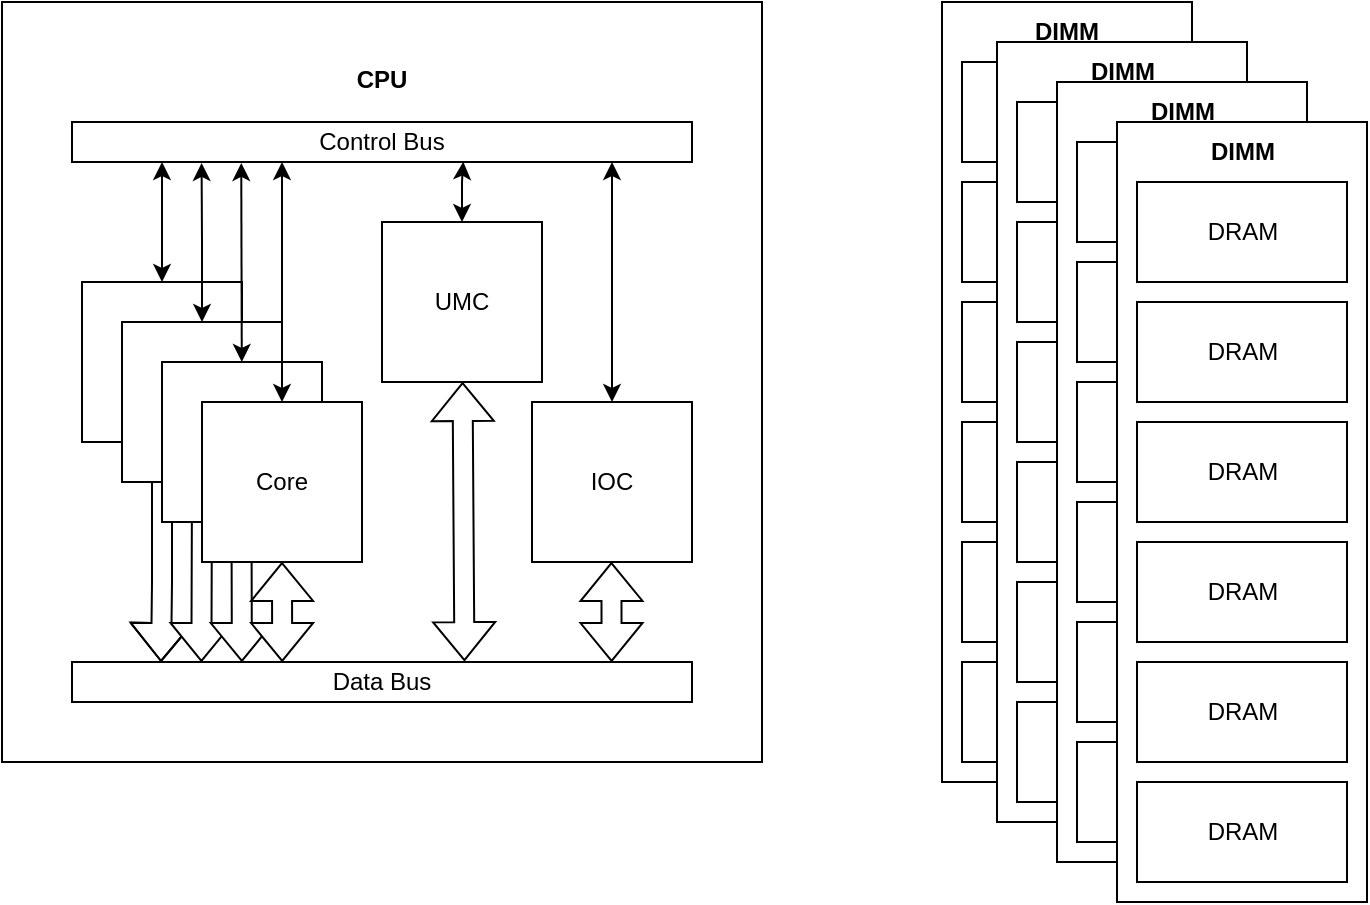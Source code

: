 <mxfile version="20.2.4" type="github">
  <diagram id="J__HdVsJIr5SyrQDiXUM" name="Page-1">
    <mxGraphModel dx="1102" dy="587" grid="1" gridSize="10" guides="1" tooltips="1" connect="1" arrows="1" fold="1" page="1" pageScale="1" pageWidth="800" pageHeight="800" math="0" shadow="0">
      <root>
        <mxCell id="0" />
        <mxCell id="1" parent="0" />
        <mxCell id="qEeFTIqIXQlI-F8TJPD6-39" value="&lt;div&gt;&lt;b&gt;CPU&lt;/b&gt;&lt;/div&gt;&lt;div&gt;&lt;b&gt;&lt;br&gt;&lt;/b&gt;&lt;/div&gt;&lt;div&gt;&lt;b&gt;&lt;br&gt;&lt;/b&gt;&lt;/div&gt;&lt;div&gt;&lt;b&gt;&lt;br&gt;&lt;/b&gt;&lt;/div&gt;&lt;div&gt;&lt;b&gt;&lt;br&gt;&lt;/b&gt;&lt;/div&gt;&lt;div&gt;&lt;b&gt;&lt;br&gt;&lt;/b&gt;&lt;/div&gt;&lt;div&gt;&lt;b&gt;&lt;br&gt;&lt;/b&gt;&lt;/div&gt;&lt;div&gt;&lt;b&gt;&lt;br&gt;&lt;/b&gt;&lt;/div&gt;&lt;div&gt;&lt;b&gt;&lt;br&gt;&lt;/b&gt;&lt;/div&gt;&lt;div&gt;&lt;b&gt;&lt;br&gt;&lt;/b&gt;&lt;/div&gt;&lt;div&gt;&lt;b&gt;&lt;br&gt;&lt;/b&gt;&lt;/div&gt;&lt;div&gt;&lt;b&gt;&lt;br&gt;&lt;/b&gt;&lt;/div&gt;&lt;div&gt;&lt;b&gt;&lt;br&gt;&lt;/b&gt;&lt;/div&gt;&lt;div&gt;&lt;b&gt;&lt;br&gt;&lt;/b&gt;&lt;/div&gt;&lt;div&gt;&lt;b&gt;&lt;br&gt;&lt;/b&gt;&lt;/div&gt;&lt;div&gt;&lt;b&gt;&lt;br&gt;&lt;/b&gt;&lt;/div&gt;&lt;div&gt;&lt;b&gt;&lt;br&gt;&lt;/b&gt;&lt;/div&gt;&lt;div&gt;&lt;b&gt;&lt;br&gt;&lt;/b&gt;&lt;/div&gt;&lt;div&gt;&lt;b&gt;&lt;br&gt;&lt;/b&gt;&lt;/div&gt;&lt;div&gt;&lt;b&gt;&lt;br&gt;&lt;/b&gt;&lt;/div&gt;&lt;div&gt;&lt;b&gt;&lt;br&gt;&lt;/b&gt;&lt;/div&gt;&lt;div&gt;&lt;b&gt;&lt;br&gt;&lt;/b&gt;&lt;/div&gt;" style="whiteSpace=wrap;html=1;aspect=fixed;" vertex="1" parent="1">
          <mxGeometry x="40" y="120" width="380" height="380" as="geometry" />
        </mxCell>
        <mxCell id="qEeFTIqIXQlI-F8TJPD6-75" value="" style="shape=flexArrow;endArrow=classic;startArrow=classic;html=1;rounded=0;strokeWidth=1;entryX=0;entryY=0.5;entryDx=0;entryDy=0;exitX=0.726;exitY=1;exitDx=0;exitDy=0;exitPerimeter=0;fillColor=default;" edge="1" parent="1" target="qEeFTIqIXQlI-F8TJPD6-52">
          <mxGeometry width="100" height="100" relative="1" as="geometry">
            <mxPoint x="119.52" y="450" as="sourcePoint" />
            <mxPoint x="119.82" y="360" as="targetPoint" />
            <Array as="points">
              <mxPoint x="120" y="410" />
            </Array>
          </mxGeometry>
        </mxCell>
        <mxCell id="qEeFTIqIXQlI-F8TJPD6-70" value="" style="shape=flexArrow;endArrow=classic;startArrow=classic;html=1;rounded=0;strokeWidth=1;entryX=0;entryY=0.5;entryDx=0;entryDy=0;exitX=0.726;exitY=1;exitDx=0;exitDy=0;exitPerimeter=0;fillColor=default;" edge="1" parent="1" target="qEeFTIqIXQlI-F8TJPD6-50">
          <mxGeometry width="100" height="100" relative="1" as="geometry">
            <mxPoint x="139.7" y="450" as="sourcePoint" />
            <mxPoint x="139.52" y="380" as="targetPoint" />
          </mxGeometry>
        </mxCell>
        <mxCell id="qEeFTIqIXQlI-F8TJPD6-13" value="" style="group" vertex="1" connectable="0" parent="1">
          <mxGeometry x="510" y="120" width="182.5" height="440" as="geometry" />
        </mxCell>
        <mxCell id="qEeFTIqIXQlI-F8TJPD6-12" value="&lt;div&gt;&lt;b&gt;DIMM&lt;/b&gt;&lt;/div&gt;&lt;div&gt;&lt;b&gt;&lt;br&gt;&lt;/b&gt;&lt;/div&gt;&lt;div&gt;&lt;b&gt;&lt;br&gt;&lt;/b&gt;&lt;/div&gt;&lt;div&gt;&lt;b&gt;&lt;br&gt;&lt;/b&gt;&lt;/div&gt;&lt;div&gt;&lt;b&gt;&lt;br&gt;&lt;/b&gt;&lt;/div&gt;&lt;div&gt;&lt;b&gt;&lt;br&gt;&lt;/b&gt;&lt;/div&gt;&lt;div&gt;&lt;b&gt;&lt;br&gt;&lt;/b&gt;&lt;/div&gt;&lt;div&gt;&lt;b&gt;&lt;br&gt;&lt;/b&gt;&lt;/div&gt;&lt;div&gt;&lt;b&gt;&lt;br&gt;&lt;/b&gt;&lt;/div&gt;&lt;div&gt;&lt;b&gt;&lt;br&gt;&lt;/b&gt;&lt;/div&gt;&lt;div&gt;&lt;b&gt;&lt;br&gt;&lt;/b&gt;&lt;/div&gt;&lt;div&gt;&lt;b&gt;&lt;br&gt;&lt;/b&gt;&lt;/div&gt;&lt;div&gt;&lt;b&gt;&lt;br&gt;&lt;/b&gt;&lt;/div&gt;&lt;div&gt;&lt;b&gt;&lt;br&gt;&lt;/b&gt;&lt;/div&gt;&lt;div&gt;&lt;b&gt;&lt;br&gt;&lt;/b&gt;&lt;/div&gt;&lt;div&gt;&lt;b&gt;&lt;br&gt;&lt;/b&gt;&lt;/div&gt;&lt;div&gt;&lt;b&gt;&lt;br&gt;&lt;/b&gt;&lt;/div&gt;&lt;div&gt;&lt;b&gt;&lt;br&gt;&lt;/b&gt;&lt;/div&gt;&lt;div&gt;&lt;b&gt;&lt;br&gt;&lt;/b&gt;&lt;/div&gt;&lt;div&gt;&lt;b&gt;&lt;br&gt;&lt;/b&gt;&lt;/div&gt;&lt;div&gt;&lt;b&gt;&lt;br&gt;&lt;/b&gt;&lt;/div&gt;&lt;div&gt;&lt;b&gt;&lt;br&gt;&lt;/b&gt;&lt;/div&gt;&lt;div&gt;&lt;b&gt;&lt;br&gt;&lt;/b&gt;&lt;/div&gt;&lt;div&gt;&lt;b&gt;&lt;br&gt;&lt;/b&gt;&lt;/div&gt;&lt;div&gt;&lt;b&gt;&lt;br&gt;&lt;/b&gt;&lt;/div&gt;&lt;div&gt;&lt;b&gt;&lt;br&gt;&lt;/b&gt;&lt;/div&gt;" style="rounded=0;whiteSpace=wrap;html=1;" vertex="1" parent="qEeFTIqIXQlI-F8TJPD6-13">
          <mxGeometry width="125" height="390" as="geometry" />
        </mxCell>
        <mxCell id="qEeFTIqIXQlI-F8TJPD6-6" value="DRAM" style="rounded=0;whiteSpace=wrap;html=1;" vertex="1" parent="qEeFTIqIXQlI-F8TJPD6-13">
          <mxGeometry x="10" y="30" width="105" height="50" as="geometry" />
        </mxCell>
        <mxCell id="qEeFTIqIXQlI-F8TJPD6-7" value="DRAM" style="rounded=0;whiteSpace=wrap;html=1;" vertex="1" parent="qEeFTIqIXQlI-F8TJPD6-13">
          <mxGeometry x="10" y="90" width="105" height="50" as="geometry" />
        </mxCell>
        <mxCell id="qEeFTIqIXQlI-F8TJPD6-8" value="DRAM" style="rounded=0;whiteSpace=wrap;html=1;" vertex="1" parent="qEeFTIqIXQlI-F8TJPD6-13">
          <mxGeometry x="10" y="150" width="105" height="50" as="geometry" />
        </mxCell>
        <mxCell id="qEeFTIqIXQlI-F8TJPD6-9" value="DRAM" style="rounded=0;whiteSpace=wrap;html=1;" vertex="1" parent="qEeFTIqIXQlI-F8TJPD6-13">
          <mxGeometry x="10" y="210" width="105" height="50" as="geometry" />
        </mxCell>
        <mxCell id="qEeFTIqIXQlI-F8TJPD6-10" value="DRAM" style="rounded=0;whiteSpace=wrap;html=1;" vertex="1" parent="qEeFTIqIXQlI-F8TJPD6-13">
          <mxGeometry x="10" y="270" width="105" height="50" as="geometry" />
        </mxCell>
        <mxCell id="qEeFTIqIXQlI-F8TJPD6-11" value="DRAM" style="rounded=0;whiteSpace=wrap;html=1;" vertex="1" parent="qEeFTIqIXQlI-F8TJPD6-13">
          <mxGeometry x="10" y="330" width="105" height="50" as="geometry" />
        </mxCell>
        <mxCell id="qEeFTIqIXQlI-F8TJPD6-15" value="" style="group" vertex="1" connectable="0" parent="qEeFTIqIXQlI-F8TJPD6-13">
          <mxGeometry x="27.5" y="20" width="155" height="420" as="geometry" />
        </mxCell>
        <mxCell id="qEeFTIqIXQlI-F8TJPD6-16" value="&lt;div&gt;&lt;b&gt;DIMM&lt;/b&gt;&lt;/div&gt;&lt;div&gt;&lt;b&gt;&lt;br&gt;&lt;/b&gt;&lt;/div&gt;&lt;div&gt;&lt;b&gt;&lt;br&gt;&lt;/b&gt;&lt;/div&gt;&lt;div&gt;&lt;b&gt;&lt;br&gt;&lt;/b&gt;&lt;/div&gt;&lt;div&gt;&lt;b&gt;&lt;br&gt;&lt;/b&gt;&lt;/div&gt;&lt;div&gt;&lt;b&gt;&lt;br&gt;&lt;/b&gt;&lt;/div&gt;&lt;div&gt;&lt;b&gt;&lt;br&gt;&lt;/b&gt;&lt;/div&gt;&lt;div&gt;&lt;b&gt;&lt;br&gt;&lt;/b&gt;&lt;/div&gt;&lt;div&gt;&lt;b&gt;&lt;br&gt;&lt;/b&gt;&lt;/div&gt;&lt;div&gt;&lt;b&gt;&lt;br&gt;&lt;/b&gt;&lt;/div&gt;&lt;div&gt;&lt;b&gt;&lt;br&gt;&lt;/b&gt;&lt;/div&gt;&lt;div&gt;&lt;b&gt;&lt;br&gt;&lt;/b&gt;&lt;/div&gt;&lt;div&gt;&lt;b&gt;&lt;br&gt;&lt;/b&gt;&lt;/div&gt;&lt;div&gt;&lt;b&gt;&lt;br&gt;&lt;/b&gt;&lt;/div&gt;&lt;div&gt;&lt;b&gt;&lt;br&gt;&lt;/b&gt;&lt;/div&gt;&lt;div&gt;&lt;b&gt;&lt;br&gt;&lt;/b&gt;&lt;/div&gt;&lt;div&gt;&lt;b&gt;&lt;br&gt;&lt;/b&gt;&lt;/div&gt;&lt;div&gt;&lt;b&gt;&lt;br&gt;&lt;/b&gt;&lt;/div&gt;&lt;div&gt;&lt;b&gt;&lt;br&gt;&lt;/b&gt;&lt;/div&gt;&lt;div&gt;&lt;b&gt;&lt;br&gt;&lt;/b&gt;&lt;/div&gt;&lt;div&gt;&lt;b&gt;&lt;br&gt;&lt;/b&gt;&lt;/div&gt;&lt;div&gt;&lt;b&gt;&lt;br&gt;&lt;/b&gt;&lt;/div&gt;&lt;div&gt;&lt;b&gt;&lt;br&gt;&lt;/b&gt;&lt;/div&gt;&lt;div&gt;&lt;b&gt;&lt;br&gt;&lt;/b&gt;&lt;/div&gt;&lt;div&gt;&lt;b&gt;&lt;br&gt;&lt;/b&gt;&lt;/div&gt;&lt;div&gt;&lt;b&gt;&lt;br&gt;&lt;/b&gt;&lt;/div&gt;" style="rounded=0;whiteSpace=wrap;html=1;" vertex="1" parent="qEeFTIqIXQlI-F8TJPD6-15">
          <mxGeometry width="125" height="390" as="geometry" />
        </mxCell>
        <mxCell id="qEeFTIqIXQlI-F8TJPD6-17" value="DRAM" style="rounded=0;whiteSpace=wrap;html=1;" vertex="1" parent="qEeFTIqIXQlI-F8TJPD6-15">
          <mxGeometry x="10" y="30" width="105" height="50" as="geometry" />
        </mxCell>
        <mxCell id="qEeFTIqIXQlI-F8TJPD6-18" value="DRAM" style="rounded=0;whiteSpace=wrap;html=1;" vertex="1" parent="qEeFTIqIXQlI-F8TJPD6-15">
          <mxGeometry x="10" y="90" width="105" height="50" as="geometry" />
        </mxCell>
        <mxCell id="qEeFTIqIXQlI-F8TJPD6-19" value="DRAM" style="rounded=0;whiteSpace=wrap;html=1;" vertex="1" parent="qEeFTIqIXQlI-F8TJPD6-15">
          <mxGeometry x="10" y="150" width="105" height="50" as="geometry" />
        </mxCell>
        <mxCell id="qEeFTIqIXQlI-F8TJPD6-20" value="DRAM" style="rounded=0;whiteSpace=wrap;html=1;" vertex="1" parent="qEeFTIqIXQlI-F8TJPD6-15">
          <mxGeometry x="10" y="210" width="105" height="50" as="geometry" />
        </mxCell>
        <mxCell id="qEeFTIqIXQlI-F8TJPD6-21" value="DRAM" style="rounded=0;whiteSpace=wrap;html=1;" vertex="1" parent="qEeFTIqIXQlI-F8TJPD6-15">
          <mxGeometry x="10" y="270" width="105" height="50" as="geometry" />
        </mxCell>
        <mxCell id="qEeFTIqIXQlI-F8TJPD6-22" value="DRAM" style="rounded=0;whiteSpace=wrap;html=1;" vertex="1" parent="qEeFTIqIXQlI-F8TJPD6-15">
          <mxGeometry x="10" y="330" width="105" height="50" as="geometry" />
        </mxCell>
        <mxCell id="qEeFTIqIXQlI-F8TJPD6-23" value="" style="group" vertex="1" connectable="0" parent="qEeFTIqIXQlI-F8TJPD6-15">
          <mxGeometry x="30" y="20" width="125" height="390" as="geometry" />
        </mxCell>
        <mxCell id="qEeFTIqIXQlI-F8TJPD6-24" value="&lt;div&gt;&lt;b&gt;DIMM&lt;/b&gt;&lt;/div&gt;&lt;div&gt;&lt;b&gt;&lt;br&gt;&lt;/b&gt;&lt;/div&gt;&lt;div&gt;&lt;b&gt;&lt;br&gt;&lt;/b&gt;&lt;/div&gt;&lt;div&gt;&lt;b&gt;&lt;br&gt;&lt;/b&gt;&lt;/div&gt;&lt;div&gt;&lt;b&gt;&lt;br&gt;&lt;/b&gt;&lt;/div&gt;&lt;div&gt;&lt;b&gt;&lt;br&gt;&lt;/b&gt;&lt;/div&gt;&lt;div&gt;&lt;b&gt;&lt;br&gt;&lt;/b&gt;&lt;/div&gt;&lt;div&gt;&lt;b&gt;&lt;br&gt;&lt;/b&gt;&lt;/div&gt;&lt;div&gt;&lt;b&gt;&lt;br&gt;&lt;/b&gt;&lt;/div&gt;&lt;div&gt;&lt;b&gt;&lt;br&gt;&lt;/b&gt;&lt;/div&gt;&lt;div&gt;&lt;b&gt;&lt;br&gt;&lt;/b&gt;&lt;/div&gt;&lt;div&gt;&lt;b&gt;&lt;br&gt;&lt;/b&gt;&lt;/div&gt;&lt;div&gt;&lt;b&gt;&lt;br&gt;&lt;/b&gt;&lt;/div&gt;&lt;div&gt;&lt;b&gt;&lt;br&gt;&lt;/b&gt;&lt;/div&gt;&lt;div&gt;&lt;b&gt;&lt;br&gt;&lt;/b&gt;&lt;/div&gt;&lt;div&gt;&lt;b&gt;&lt;br&gt;&lt;/b&gt;&lt;/div&gt;&lt;div&gt;&lt;b&gt;&lt;br&gt;&lt;/b&gt;&lt;/div&gt;&lt;div&gt;&lt;b&gt;&lt;br&gt;&lt;/b&gt;&lt;/div&gt;&lt;div&gt;&lt;b&gt;&lt;br&gt;&lt;/b&gt;&lt;/div&gt;&lt;div&gt;&lt;b&gt;&lt;br&gt;&lt;/b&gt;&lt;/div&gt;&lt;div&gt;&lt;b&gt;&lt;br&gt;&lt;/b&gt;&lt;/div&gt;&lt;div&gt;&lt;b&gt;&lt;br&gt;&lt;/b&gt;&lt;/div&gt;&lt;div&gt;&lt;b&gt;&lt;br&gt;&lt;/b&gt;&lt;/div&gt;&lt;div&gt;&lt;b&gt;&lt;br&gt;&lt;/b&gt;&lt;/div&gt;&lt;div&gt;&lt;b&gt;&lt;br&gt;&lt;/b&gt;&lt;/div&gt;&lt;div&gt;&lt;b&gt;&lt;br&gt;&lt;/b&gt;&lt;/div&gt;" style="rounded=0;whiteSpace=wrap;html=1;" vertex="1" parent="qEeFTIqIXQlI-F8TJPD6-23">
          <mxGeometry width="125" height="390" as="geometry" />
        </mxCell>
        <mxCell id="qEeFTIqIXQlI-F8TJPD6-25" value="DRAM" style="rounded=0;whiteSpace=wrap;html=1;" vertex="1" parent="qEeFTIqIXQlI-F8TJPD6-23">
          <mxGeometry x="10" y="30" width="105" height="50" as="geometry" />
        </mxCell>
        <mxCell id="qEeFTIqIXQlI-F8TJPD6-26" value="DRAM" style="rounded=0;whiteSpace=wrap;html=1;" vertex="1" parent="qEeFTIqIXQlI-F8TJPD6-23">
          <mxGeometry x="10" y="90" width="105" height="50" as="geometry" />
        </mxCell>
        <mxCell id="qEeFTIqIXQlI-F8TJPD6-27" value="DRAM" style="rounded=0;whiteSpace=wrap;html=1;" vertex="1" parent="qEeFTIqIXQlI-F8TJPD6-23">
          <mxGeometry x="10" y="150" width="105" height="50" as="geometry" />
        </mxCell>
        <mxCell id="qEeFTIqIXQlI-F8TJPD6-28" value="DRAM" style="rounded=0;whiteSpace=wrap;html=1;" vertex="1" parent="qEeFTIqIXQlI-F8TJPD6-23">
          <mxGeometry x="10" y="210" width="105" height="50" as="geometry" />
        </mxCell>
        <mxCell id="qEeFTIqIXQlI-F8TJPD6-29" value="DRAM" style="rounded=0;whiteSpace=wrap;html=1;" vertex="1" parent="qEeFTIqIXQlI-F8TJPD6-23">
          <mxGeometry x="10" y="270" width="105" height="50" as="geometry" />
        </mxCell>
        <mxCell id="qEeFTIqIXQlI-F8TJPD6-30" value="DRAM" style="rounded=0;whiteSpace=wrap;html=1;" vertex="1" parent="qEeFTIqIXQlI-F8TJPD6-23">
          <mxGeometry x="10" y="330" width="105" height="50" as="geometry" />
        </mxCell>
        <mxCell id="qEeFTIqIXQlI-F8TJPD6-31" value="" style="group" vertex="1" connectable="0" parent="1">
          <mxGeometry x="597.5" y="180" width="125" height="390" as="geometry" />
        </mxCell>
        <mxCell id="qEeFTIqIXQlI-F8TJPD6-32" value="&lt;div&gt;&lt;b&gt;DIMM&lt;/b&gt;&lt;/div&gt;&lt;div&gt;&lt;b&gt;&lt;br&gt;&lt;/b&gt;&lt;/div&gt;&lt;div&gt;&lt;b&gt;&lt;br&gt;&lt;/b&gt;&lt;/div&gt;&lt;div&gt;&lt;b&gt;&lt;br&gt;&lt;/b&gt;&lt;/div&gt;&lt;div&gt;&lt;b&gt;&lt;br&gt;&lt;/b&gt;&lt;/div&gt;&lt;div&gt;&lt;b&gt;&lt;br&gt;&lt;/b&gt;&lt;/div&gt;&lt;div&gt;&lt;b&gt;&lt;br&gt;&lt;/b&gt;&lt;/div&gt;&lt;div&gt;&lt;b&gt;&lt;br&gt;&lt;/b&gt;&lt;/div&gt;&lt;div&gt;&lt;b&gt;&lt;br&gt;&lt;/b&gt;&lt;/div&gt;&lt;div&gt;&lt;b&gt;&lt;br&gt;&lt;/b&gt;&lt;/div&gt;&lt;div&gt;&lt;b&gt;&lt;br&gt;&lt;/b&gt;&lt;/div&gt;&lt;div&gt;&lt;b&gt;&lt;br&gt;&lt;/b&gt;&lt;/div&gt;&lt;div&gt;&lt;b&gt;&lt;br&gt;&lt;/b&gt;&lt;/div&gt;&lt;div&gt;&lt;b&gt;&lt;br&gt;&lt;/b&gt;&lt;/div&gt;&lt;div&gt;&lt;b&gt;&lt;br&gt;&lt;/b&gt;&lt;/div&gt;&lt;div&gt;&lt;b&gt;&lt;br&gt;&lt;/b&gt;&lt;/div&gt;&lt;div&gt;&lt;b&gt;&lt;br&gt;&lt;/b&gt;&lt;/div&gt;&lt;div&gt;&lt;b&gt;&lt;br&gt;&lt;/b&gt;&lt;/div&gt;&lt;div&gt;&lt;b&gt;&lt;br&gt;&lt;/b&gt;&lt;/div&gt;&lt;div&gt;&lt;b&gt;&lt;br&gt;&lt;/b&gt;&lt;/div&gt;&lt;div&gt;&lt;b&gt;&lt;br&gt;&lt;/b&gt;&lt;/div&gt;&lt;div&gt;&lt;b&gt;&lt;br&gt;&lt;/b&gt;&lt;/div&gt;&lt;div&gt;&lt;b&gt;&lt;br&gt;&lt;/b&gt;&lt;/div&gt;&lt;div&gt;&lt;b&gt;&lt;br&gt;&lt;/b&gt;&lt;/div&gt;&lt;div&gt;&lt;b&gt;&lt;br&gt;&lt;/b&gt;&lt;/div&gt;&lt;div&gt;&lt;b&gt;&lt;br&gt;&lt;/b&gt;&lt;/div&gt;" style="rounded=0;whiteSpace=wrap;html=1;" vertex="1" parent="qEeFTIqIXQlI-F8TJPD6-31">
          <mxGeometry width="125" height="390" as="geometry" />
        </mxCell>
        <mxCell id="qEeFTIqIXQlI-F8TJPD6-33" value="DRAM" style="rounded=0;whiteSpace=wrap;html=1;" vertex="1" parent="qEeFTIqIXQlI-F8TJPD6-31">
          <mxGeometry x="10" y="30" width="105" height="50" as="geometry" />
        </mxCell>
        <mxCell id="qEeFTIqIXQlI-F8TJPD6-34" value="DRAM" style="rounded=0;whiteSpace=wrap;html=1;" vertex="1" parent="qEeFTIqIXQlI-F8TJPD6-31">
          <mxGeometry x="10" y="90" width="105" height="50" as="geometry" />
        </mxCell>
        <mxCell id="qEeFTIqIXQlI-F8TJPD6-35" value="DRAM" style="rounded=0;whiteSpace=wrap;html=1;" vertex="1" parent="qEeFTIqIXQlI-F8TJPD6-31">
          <mxGeometry x="10" y="150" width="105" height="50" as="geometry" />
        </mxCell>
        <mxCell id="qEeFTIqIXQlI-F8TJPD6-36" value="DRAM" style="rounded=0;whiteSpace=wrap;html=1;" vertex="1" parent="qEeFTIqIXQlI-F8TJPD6-31">
          <mxGeometry x="10" y="210" width="105" height="50" as="geometry" />
        </mxCell>
        <mxCell id="qEeFTIqIXQlI-F8TJPD6-37" value="DRAM" style="rounded=0;whiteSpace=wrap;html=1;" vertex="1" parent="qEeFTIqIXQlI-F8TJPD6-31">
          <mxGeometry x="10" y="270" width="105" height="50" as="geometry" />
        </mxCell>
        <mxCell id="qEeFTIqIXQlI-F8TJPD6-38" value="DRAM" style="rounded=0;whiteSpace=wrap;html=1;" vertex="1" parent="qEeFTIqIXQlI-F8TJPD6-31">
          <mxGeometry x="10" y="330" width="105" height="50" as="geometry" />
        </mxCell>
        <mxCell id="qEeFTIqIXQlI-F8TJPD6-47" value="Control Bus" style="rounded=0;whiteSpace=wrap;html=1;direction=west;" vertex="1" parent="1">
          <mxGeometry x="75" y="180" width="310" height="20" as="geometry" />
        </mxCell>
        <mxCell id="qEeFTIqIXQlI-F8TJPD6-63" style="edgeStyle=orthogonalEdgeStyle;rounded=0;orthogonalLoop=1;jettySize=auto;html=1;startArrow=classic;startFill=1;endArrow=classic;endFill=1;" edge="1" parent="1" source="qEeFTIqIXQlI-F8TJPD6-49">
          <mxGeometry relative="1" as="geometry">
            <mxPoint x="120" y="200" as="targetPoint" />
          </mxGeometry>
        </mxCell>
        <mxCell id="qEeFTIqIXQlI-F8TJPD6-49" value="Core" style="whiteSpace=wrap;html=1;aspect=fixed;" vertex="1" parent="1">
          <mxGeometry x="80" y="260" width="80" height="80" as="geometry" />
        </mxCell>
        <mxCell id="qEeFTIqIXQlI-F8TJPD6-64" style="edgeStyle=orthogonalEdgeStyle;rounded=0;orthogonalLoop=1;jettySize=auto;html=1;entryX=0.791;entryY=-0.024;entryDx=0;entryDy=0;entryPerimeter=0;startArrow=classic;startFill=1;endArrow=classic;endFill=1;" edge="1" parent="1" source="qEeFTIqIXQlI-F8TJPD6-51" target="qEeFTIqIXQlI-F8TJPD6-47">
          <mxGeometry relative="1" as="geometry" />
        </mxCell>
        <mxCell id="qEeFTIqIXQlI-F8TJPD6-51" value="Core" style="whiteSpace=wrap;html=1;aspect=fixed;" vertex="1" parent="1">
          <mxGeometry x="100" y="280" width="80" height="80" as="geometry" />
        </mxCell>
        <mxCell id="qEeFTIqIXQlI-F8TJPD6-60" style="edgeStyle=orthogonalEdgeStyle;rounded=0;orthogonalLoop=1;jettySize=auto;html=1;startArrow=classic;startFill=1;endArrow=classic;endFill=1;entryX=0.369;entryY=0.007;entryDx=0;entryDy=0;entryPerimeter=0;" edge="1" parent="1" source="qEeFTIqIXQlI-F8TJPD6-53" target="qEeFTIqIXQlI-F8TJPD6-47">
          <mxGeometry relative="1" as="geometry">
            <mxPoint x="279" y="200" as="targetPoint" />
          </mxGeometry>
        </mxCell>
        <mxCell id="qEeFTIqIXQlI-F8TJPD6-53" value="UMC" style="whiteSpace=wrap;html=1;aspect=fixed;" vertex="1" parent="1">
          <mxGeometry x="230" y="230" width="80" height="80" as="geometry" />
        </mxCell>
        <mxCell id="qEeFTIqIXQlI-F8TJPD6-52" value="Core" style="whiteSpace=wrap;html=1;aspect=fixed;" vertex="1" parent="1">
          <mxGeometry x="120" y="300" width="80" height="80" as="geometry" />
        </mxCell>
        <mxCell id="qEeFTIqIXQlI-F8TJPD6-57" style="edgeStyle=orthogonalEdgeStyle;rounded=0;orthogonalLoop=1;jettySize=auto;html=1;endArrow=classic;endFill=1;startArrow=classic;startFill=1;" edge="1" parent="1" source="qEeFTIqIXQlI-F8TJPD6-54">
          <mxGeometry relative="1" as="geometry">
            <mxPoint x="345" y="200" as="targetPoint" />
            <Array as="points">
              <mxPoint x="345" y="200" />
            </Array>
          </mxGeometry>
        </mxCell>
        <mxCell id="qEeFTIqIXQlI-F8TJPD6-54" value="IOC" style="whiteSpace=wrap;html=1;aspect=fixed;" vertex="1" parent="1">
          <mxGeometry x="305" y="320" width="80" height="80" as="geometry" />
        </mxCell>
        <mxCell id="qEeFTIqIXQlI-F8TJPD6-55" value="Data Bus" style="rounded=0;whiteSpace=wrap;html=1;direction=west;" vertex="1" parent="1">
          <mxGeometry x="75" y="450" width="310" height="20" as="geometry" />
        </mxCell>
        <mxCell id="qEeFTIqIXQlI-F8TJPD6-65" value="" style="endArrow=classic;startArrow=classic;html=1;rounded=0;entryX=0.727;entryY=-0.024;entryDx=0;entryDy=0;entryPerimeter=0;" edge="1" parent="1" source="qEeFTIqIXQlI-F8TJPD6-52" target="qEeFTIqIXQlI-F8TJPD6-47">
          <mxGeometry width="50" height="50" relative="1" as="geometry">
            <mxPoint x="200" y="370" as="sourcePoint" />
            <mxPoint x="250" y="320" as="targetPoint" />
          </mxGeometry>
        </mxCell>
        <mxCell id="qEeFTIqIXQlI-F8TJPD6-66" value="" style="endArrow=classic;startArrow=classic;html=1;rounded=0;entryX=0.727;entryY=-0.024;entryDx=0;entryDy=0;entryPerimeter=0;exitX=0.5;exitY=0;exitDx=0;exitDy=0;" edge="1" parent="1" source="qEeFTIqIXQlI-F8TJPD6-50">
          <mxGeometry width="50" height="50" relative="1" as="geometry">
            <mxPoint x="180.264" y="299.52" as="sourcePoint" />
            <mxPoint x="180" y="200.0" as="targetPoint" />
          </mxGeometry>
        </mxCell>
        <mxCell id="qEeFTIqIXQlI-F8TJPD6-69" value="" style="shape=flexArrow;endArrow=classic;startArrow=classic;html=1;rounded=0;strokeWidth=1;entryX=0.5;entryY=1;entryDx=0;entryDy=0;exitX=0.726;exitY=1;exitDx=0;exitDy=0;exitPerimeter=0;fillColor=default;" edge="1" parent="1" source="qEeFTIqIXQlI-F8TJPD6-55">
          <mxGeometry width="100" height="100" relative="1" as="geometry">
            <mxPoint x="159.85" y="430" as="sourcePoint" />
            <mxPoint x="159.76" y="380" as="targetPoint" />
          </mxGeometry>
        </mxCell>
        <mxCell id="qEeFTIqIXQlI-F8TJPD6-68" value="" style="shape=flexArrow;endArrow=classic;startArrow=classic;html=1;rounded=0;strokeWidth=1;entryX=0.5;entryY=1;entryDx=0;entryDy=0;exitX=0.661;exitY=1;exitDx=0;exitDy=0;exitPerimeter=0;fillColor=default;" edge="1" parent="1" source="qEeFTIqIXQlI-F8TJPD6-55" target="qEeFTIqIXQlI-F8TJPD6-50">
          <mxGeometry width="100" height="100" relative="1" as="geometry">
            <mxPoint x="180" y="430" as="sourcePoint" />
            <mxPoint x="280" y="330" as="targetPoint" />
          </mxGeometry>
        </mxCell>
        <mxCell id="qEeFTIqIXQlI-F8TJPD6-50" value="Core" style="whiteSpace=wrap;html=1;aspect=fixed;" vertex="1" parent="1">
          <mxGeometry x="140" y="320" width="80" height="80" as="geometry" />
        </mxCell>
        <mxCell id="qEeFTIqIXQlI-F8TJPD6-74" value="" style="shape=flexArrow;endArrow=classic;startArrow=classic;html=1;rounded=0;strokeWidth=1;exitX=0.367;exitY=1.021;exitDx=0;exitDy=0;exitPerimeter=0;fillColor=default;" edge="1" parent="1" source="qEeFTIqIXQlI-F8TJPD6-55" target="qEeFTIqIXQlI-F8TJPD6-53">
          <mxGeometry width="100" height="100" relative="1" as="geometry">
            <mxPoint x="289.85" y="450" as="sourcePoint" />
            <mxPoint x="289.76" y="400" as="targetPoint" />
          </mxGeometry>
        </mxCell>
        <mxCell id="qEeFTIqIXQlI-F8TJPD6-76" value="" style="shape=flexArrow;endArrow=classic;startArrow=classic;html=1;rounded=0;strokeWidth=1;entryX=0.5;entryY=1;entryDx=0;entryDy=0;exitX=0.661;exitY=1;exitDx=0;exitDy=0;exitPerimeter=0;fillColor=default;" edge="1" parent="1">
          <mxGeometry width="100" height="100" relative="1" as="geometry">
            <mxPoint x="344.8" y="450" as="sourcePoint" />
            <mxPoint x="344.71" y="400" as="targetPoint" />
          </mxGeometry>
        </mxCell>
      </root>
    </mxGraphModel>
  </diagram>
</mxfile>
